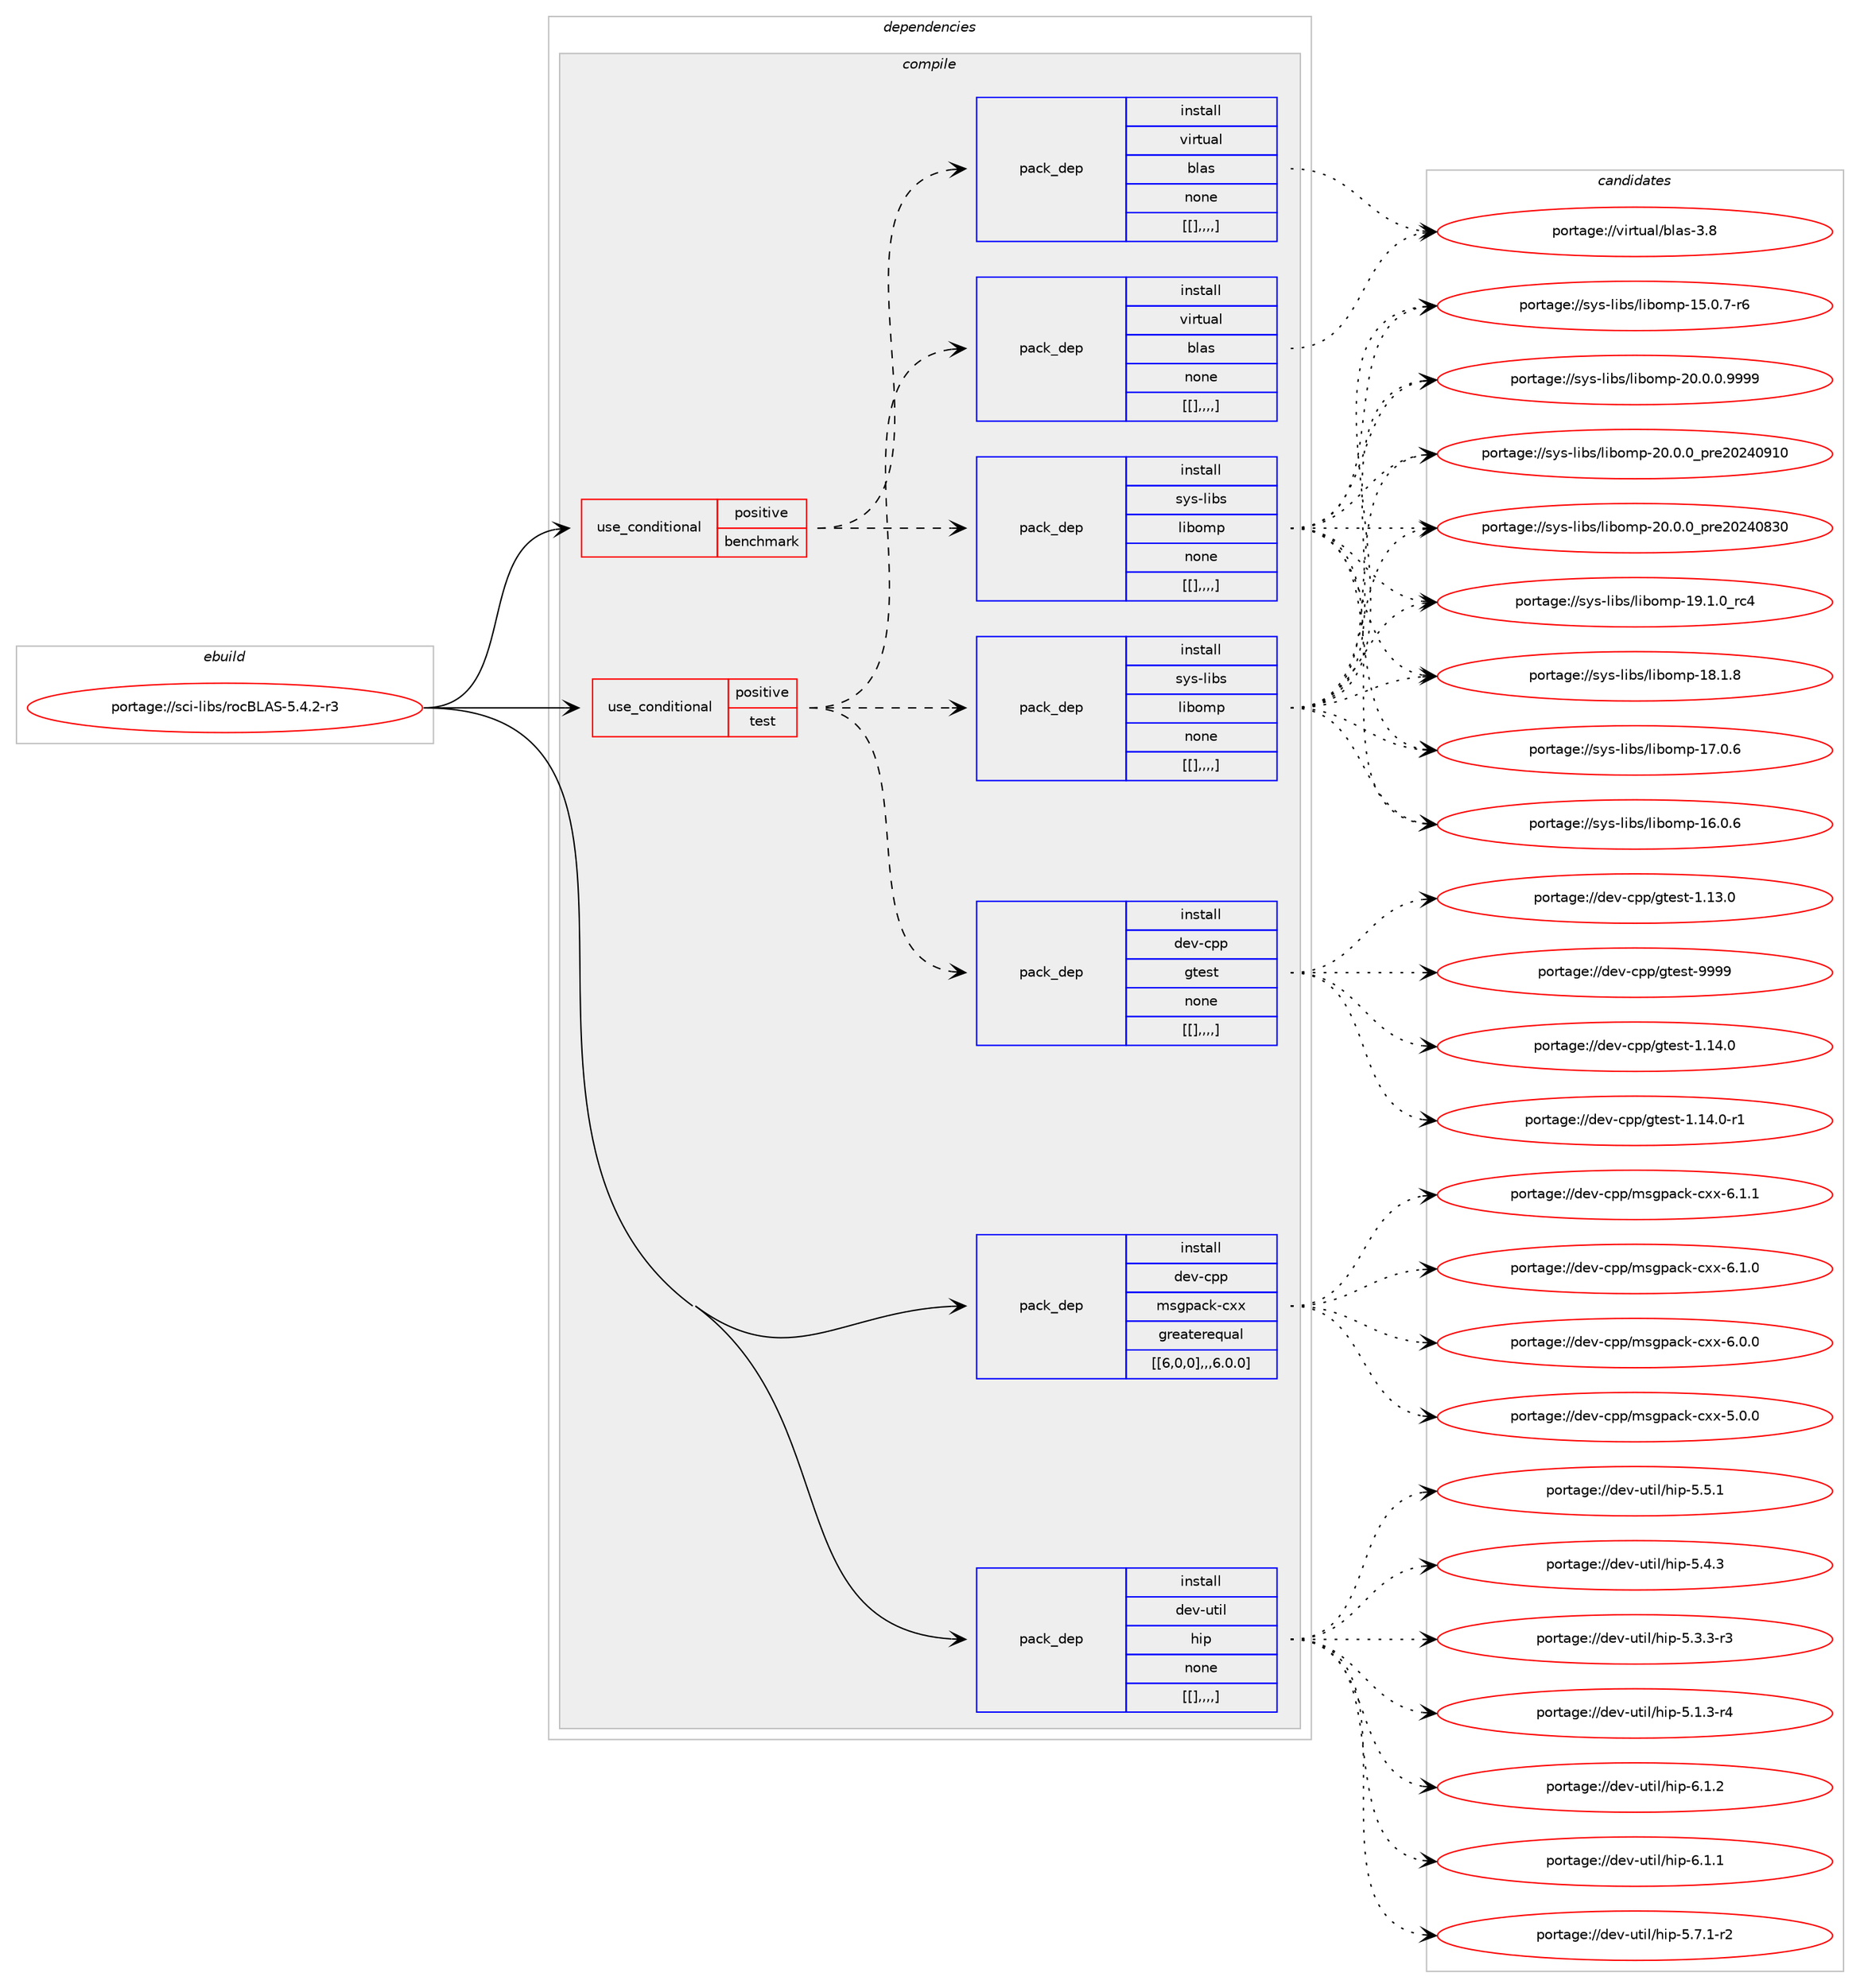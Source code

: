 digraph prolog {

# *************
# Graph options
# *************

newrank=true;
concentrate=true;
compound=true;
graph [rankdir=LR,fontname=Helvetica,fontsize=10,ranksep=1.5];#, ranksep=2.5, nodesep=0.2];
edge  [arrowhead=vee];
node  [fontname=Helvetica,fontsize=10];

# **********
# The ebuild
# **********

subgraph cluster_leftcol {
color=gray;
label=<<i>ebuild</i>>;
id [label="portage://sci-libs/rocBLAS-5.4.2-r3", color=red, width=4, href="../sci-libs/rocBLAS-5.4.2-r3.svg"];
}

# ****************
# The dependencies
# ****************

subgraph cluster_midcol {
color=gray;
label=<<i>dependencies</i>>;
subgraph cluster_compile {
fillcolor="#eeeeee";
style=filled;
label=<<i>compile</i>>;
subgraph cond111316 {
dependency421351 [label=<<TABLE BORDER="0" CELLBORDER="1" CELLSPACING="0" CELLPADDING="4"><TR><TD ROWSPAN="3" CELLPADDING="10">use_conditional</TD></TR><TR><TD>positive</TD></TR><TR><TD>benchmark</TD></TR></TABLE>>, shape=none, color=red];
subgraph pack307025 {
dependency421352 [label=<<TABLE BORDER="0" CELLBORDER="1" CELLSPACING="0" CELLPADDING="4" WIDTH="220"><TR><TD ROWSPAN="6" CELLPADDING="30">pack_dep</TD></TR><TR><TD WIDTH="110">install</TD></TR><TR><TD>virtual</TD></TR><TR><TD>blas</TD></TR><TR><TD>none</TD></TR><TR><TD>[[],,,,]</TD></TR></TABLE>>, shape=none, color=blue];
}
dependency421351:e -> dependency421352:w [weight=20,style="dashed",arrowhead="vee"];
subgraph pack307026 {
dependency421353 [label=<<TABLE BORDER="0" CELLBORDER="1" CELLSPACING="0" CELLPADDING="4" WIDTH="220"><TR><TD ROWSPAN="6" CELLPADDING="30">pack_dep</TD></TR><TR><TD WIDTH="110">install</TD></TR><TR><TD>sys-libs</TD></TR><TR><TD>libomp</TD></TR><TR><TD>none</TD></TR><TR><TD>[[],,,,]</TD></TR></TABLE>>, shape=none, color=blue];
}
dependency421351:e -> dependency421353:w [weight=20,style="dashed",arrowhead="vee"];
}
id:e -> dependency421351:w [weight=20,style="solid",arrowhead="vee"];
subgraph cond111317 {
dependency421354 [label=<<TABLE BORDER="0" CELLBORDER="1" CELLSPACING="0" CELLPADDING="4"><TR><TD ROWSPAN="3" CELLPADDING="10">use_conditional</TD></TR><TR><TD>positive</TD></TR><TR><TD>test</TD></TR></TABLE>>, shape=none, color=red];
subgraph pack307027 {
dependency421355 [label=<<TABLE BORDER="0" CELLBORDER="1" CELLSPACING="0" CELLPADDING="4" WIDTH="220"><TR><TD ROWSPAN="6" CELLPADDING="30">pack_dep</TD></TR><TR><TD WIDTH="110">install</TD></TR><TR><TD>virtual</TD></TR><TR><TD>blas</TD></TR><TR><TD>none</TD></TR><TR><TD>[[],,,,]</TD></TR></TABLE>>, shape=none, color=blue];
}
dependency421354:e -> dependency421355:w [weight=20,style="dashed",arrowhead="vee"];
subgraph pack307028 {
dependency421356 [label=<<TABLE BORDER="0" CELLBORDER="1" CELLSPACING="0" CELLPADDING="4" WIDTH="220"><TR><TD ROWSPAN="6" CELLPADDING="30">pack_dep</TD></TR><TR><TD WIDTH="110">install</TD></TR><TR><TD>dev-cpp</TD></TR><TR><TD>gtest</TD></TR><TR><TD>none</TD></TR><TR><TD>[[],,,,]</TD></TR></TABLE>>, shape=none, color=blue];
}
dependency421354:e -> dependency421356:w [weight=20,style="dashed",arrowhead="vee"];
subgraph pack307029 {
dependency421357 [label=<<TABLE BORDER="0" CELLBORDER="1" CELLSPACING="0" CELLPADDING="4" WIDTH="220"><TR><TD ROWSPAN="6" CELLPADDING="30">pack_dep</TD></TR><TR><TD WIDTH="110">install</TD></TR><TR><TD>sys-libs</TD></TR><TR><TD>libomp</TD></TR><TR><TD>none</TD></TR><TR><TD>[[],,,,]</TD></TR></TABLE>>, shape=none, color=blue];
}
dependency421354:e -> dependency421357:w [weight=20,style="dashed",arrowhead="vee"];
}
id:e -> dependency421354:w [weight=20,style="solid",arrowhead="vee"];
subgraph pack307030 {
dependency421358 [label=<<TABLE BORDER="0" CELLBORDER="1" CELLSPACING="0" CELLPADDING="4" WIDTH="220"><TR><TD ROWSPAN="6" CELLPADDING="30">pack_dep</TD></TR><TR><TD WIDTH="110">install</TD></TR><TR><TD>dev-cpp</TD></TR><TR><TD>msgpack-cxx</TD></TR><TR><TD>greaterequal</TD></TR><TR><TD>[[6,0,0],,,6.0.0]</TD></TR></TABLE>>, shape=none, color=blue];
}
id:e -> dependency421358:w [weight=20,style="solid",arrowhead="vee"];
subgraph pack307031 {
dependency421359 [label=<<TABLE BORDER="0" CELLBORDER="1" CELLSPACING="0" CELLPADDING="4" WIDTH="220"><TR><TD ROWSPAN="6" CELLPADDING="30">pack_dep</TD></TR><TR><TD WIDTH="110">install</TD></TR><TR><TD>dev-util</TD></TR><TR><TD>hip</TD></TR><TR><TD>none</TD></TR><TR><TD>[[],,,,]</TD></TR></TABLE>>, shape=none, color=blue];
}
id:e -> dependency421359:w [weight=20,style="solid",arrowhead="vee"];
}
subgraph cluster_compileandrun {
fillcolor="#eeeeee";
style=filled;
label=<<i>compile and run</i>>;
}
subgraph cluster_run {
fillcolor="#eeeeee";
style=filled;
label=<<i>run</i>>;
}
}

# **************
# The candidates
# **************

subgraph cluster_choices {
rank=same;
color=gray;
label=<<i>candidates</i>>;

subgraph choice307025 {
color=black;
nodesep=1;
choice1181051141161179710847981089711545514656 [label="portage://virtual/blas-3.8", color=red, width=4,href="../virtual/blas-3.8.svg"];
dependency421352:e -> choice1181051141161179710847981089711545514656:w [style=dotted,weight="100"];
}
subgraph choice307026 {
color=black;
nodesep=1;
choice11512111545108105981154710810598111109112455048464846484657575757 [label="portage://sys-libs/libomp-20.0.0.9999", color=red, width=4,href="../sys-libs/libomp-20.0.0.9999.svg"];
choice1151211154510810598115471081059811110911245504846484648951121141015048505248574948 [label="portage://sys-libs/libomp-20.0.0_pre20240910", color=red, width=4,href="../sys-libs/libomp-20.0.0_pre20240910.svg"];
choice1151211154510810598115471081059811110911245504846484648951121141015048505248565148 [label="portage://sys-libs/libomp-20.0.0_pre20240830", color=red, width=4,href="../sys-libs/libomp-20.0.0_pre20240830.svg"];
choice1151211154510810598115471081059811110911245495746494648951149952 [label="portage://sys-libs/libomp-19.1.0_rc4", color=red, width=4,href="../sys-libs/libomp-19.1.0_rc4.svg"];
choice1151211154510810598115471081059811110911245495646494656 [label="portage://sys-libs/libomp-18.1.8", color=red, width=4,href="../sys-libs/libomp-18.1.8.svg"];
choice1151211154510810598115471081059811110911245495546484654 [label="portage://sys-libs/libomp-17.0.6", color=red, width=4,href="../sys-libs/libomp-17.0.6.svg"];
choice1151211154510810598115471081059811110911245495446484654 [label="portage://sys-libs/libomp-16.0.6", color=red, width=4,href="../sys-libs/libomp-16.0.6.svg"];
choice11512111545108105981154710810598111109112454953464846554511454 [label="portage://sys-libs/libomp-15.0.7-r6", color=red, width=4,href="../sys-libs/libomp-15.0.7-r6.svg"];
dependency421353:e -> choice11512111545108105981154710810598111109112455048464846484657575757:w [style=dotted,weight="100"];
dependency421353:e -> choice1151211154510810598115471081059811110911245504846484648951121141015048505248574948:w [style=dotted,weight="100"];
dependency421353:e -> choice1151211154510810598115471081059811110911245504846484648951121141015048505248565148:w [style=dotted,weight="100"];
dependency421353:e -> choice1151211154510810598115471081059811110911245495746494648951149952:w [style=dotted,weight="100"];
dependency421353:e -> choice1151211154510810598115471081059811110911245495646494656:w [style=dotted,weight="100"];
dependency421353:e -> choice1151211154510810598115471081059811110911245495546484654:w [style=dotted,weight="100"];
dependency421353:e -> choice1151211154510810598115471081059811110911245495446484654:w [style=dotted,weight="100"];
dependency421353:e -> choice11512111545108105981154710810598111109112454953464846554511454:w [style=dotted,weight="100"];
}
subgraph choice307027 {
color=black;
nodesep=1;
choice1181051141161179710847981089711545514656 [label="portage://virtual/blas-3.8", color=red, width=4,href="../virtual/blas-3.8.svg"];
dependency421355:e -> choice1181051141161179710847981089711545514656:w [style=dotted,weight="100"];
}
subgraph choice307028 {
color=black;
nodesep=1;
choice1001011184599112112471031161011151164557575757 [label="portage://dev-cpp/gtest-9999", color=red, width=4,href="../dev-cpp/gtest-9999.svg"];
choice100101118459911211247103116101115116454946495246484511449 [label="portage://dev-cpp/gtest-1.14.0-r1", color=red, width=4,href="../dev-cpp/gtest-1.14.0-r1.svg"];
choice10010111845991121124710311610111511645494649524648 [label="portage://dev-cpp/gtest-1.14.0", color=red, width=4,href="../dev-cpp/gtest-1.14.0.svg"];
choice10010111845991121124710311610111511645494649514648 [label="portage://dev-cpp/gtest-1.13.0", color=red, width=4,href="../dev-cpp/gtest-1.13.0.svg"];
dependency421356:e -> choice1001011184599112112471031161011151164557575757:w [style=dotted,weight="100"];
dependency421356:e -> choice100101118459911211247103116101115116454946495246484511449:w [style=dotted,weight="100"];
dependency421356:e -> choice10010111845991121124710311610111511645494649524648:w [style=dotted,weight="100"];
dependency421356:e -> choice10010111845991121124710311610111511645494649514648:w [style=dotted,weight="100"];
}
subgraph choice307029 {
color=black;
nodesep=1;
choice11512111545108105981154710810598111109112455048464846484657575757 [label="portage://sys-libs/libomp-20.0.0.9999", color=red, width=4,href="../sys-libs/libomp-20.0.0.9999.svg"];
choice1151211154510810598115471081059811110911245504846484648951121141015048505248574948 [label="portage://sys-libs/libomp-20.0.0_pre20240910", color=red, width=4,href="../sys-libs/libomp-20.0.0_pre20240910.svg"];
choice1151211154510810598115471081059811110911245504846484648951121141015048505248565148 [label="portage://sys-libs/libomp-20.0.0_pre20240830", color=red, width=4,href="../sys-libs/libomp-20.0.0_pre20240830.svg"];
choice1151211154510810598115471081059811110911245495746494648951149952 [label="portage://sys-libs/libomp-19.1.0_rc4", color=red, width=4,href="../sys-libs/libomp-19.1.0_rc4.svg"];
choice1151211154510810598115471081059811110911245495646494656 [label="portage://sys-libs/libomp-18.1.8", color=red, width=4,href="../sys-libs/libomp-18.1.8.svg"];
choice1151211154510810598115471081059811110911245495546484654 [label="portage://sys-libs/libomp-17.0.6", color=red, width=4,href="../sys-libs/libomp-17.0.6.svg"];
choice1151211154510810598115471081059811110911245495446484654 [label="portage://sys-libs/libomp-16.0.6", color=red, width=4,href="../sys-libs/libomp-16.0.6.svg"];
choice11512111545108105981154710810598111109112454953464846554511454 [label="portage://sys-libs/libomp-15.0.7-r6", color=red, width=4,href="../sys-libs/libomp-15.0.7-r6.svg"];
dependency421357:e -> choice11512111545108105981154710810598111109112455048464846484657575757:w [style=dotted,weight="100"];
dependency421357:e -> choice1151211154510810598115471081059811110911245504846484648951121141015048505248574948:w [style=dotted,weight="100"];
dependency421357:e -> choice1151211154510810598115471081059811110911245504846484648951121141015048505248565148:w [style=dotted,weight="100"];
dependency421357:e -> choice1151211154510810598115471081059811110911245495746494648951149952:w [style=dotted,weight="100"];
dependency421357:e -> choice1151211154510810598115471081059811110911245495646494656:w [style=dotted,weight="100"];
dependency421357:e -> choice1151211154510810598115471081059811110911245495546484654:w [style=dotted,weight="100"];
dependency421357:e -> choice1151211154510810598115471081059811110911245495446484654:w [style=dotted,weight="100"];
dependency421357:e -> choice11512111545108105981154710810598111109112454953464846554511454:w [style=dotted,weight="100"];
}
subgraph choice307030 {
color=black;
nodesep=1;
choice10010111845991121124710911510311297991074599120120455446494649 [label="portage://dev-cpp/msgpack-cxx-6.1.1", color=red, width=4,href="../dev-cpp/msgpack-cxx-6.1.1.svg"];
choice10010111845991121124710911510311297991074599120120455446494648 [label="portage://dev-cpp/msgpack-cxx-6.1.0", color=red, width=4,href="../dev-cpp/msgpack-cxx-6.1.0.svg"];
choice10010111845991121124710911510311297991074599120120455446484648 [label="portage://dev-cpp/msgpack-cxx-6.0.0", color=red, width=4,href="../dev-cpp/msgpack-cxx-6.0.0.svg"];
choice10010111845991121124710911510311297991074599120120455346484648 [label="portage://dev-cpp/msgpack-cxx-5.0.0", color=red, width=4,href="../dev-cpp/msgpack-cxx-5.0.0.svg"];
dependency421358:e -> choice10010111845991121124710911510311297991074599120120455446494649:w [style=dotted,weight="100"];
dependency421358:e -> choice10010111845991121124710911510311297991074599120120455446494648:w [style=dotted,weight="100"];
dependency421358:e -> choice10010111845991121124710911510311297991074599120120455446484648:w [style=dotted,weight="100"];
dependency421358:e -> choice10010111845991121124710911510311297991074599120120455346484648:w [style=dotted,weight="100"];
}
subgraph choice307031 {
color=black;
nodesep=1;
choice1001011184511711610510847104105112455446494650 [label="portage://dev-util/hip-6.1.2", color=red, width=4,href="../dev-util/hip-6.1.2.svg"];
choice1001011184511711610510847104105112455446494649 [label="portage://dev-util/hip-6.1.1", color=red, width=4,href="../dev-util/hip-6.1.1.svg"];
choice10010111845117116105108471041051124553465546494511450 [label="portage://dev-util/hip-5.7.1-r2", color=red, width=4,href="../dev-util/hip-5.7.1-r2.svg"];
choice1001011184511711610510847104105112455346534649 [label="portage://dev-util/hip-5.5.1", color=red, width=4,href="../dev-util/hip-5.5.1.svg"];
choice1001011184511711610510847104105112455346524651 [label="portage://dev-util/hip-5.4.3", color=red, width=4,href="../dev-util/hip-5.4.3.svg"];
choice10010111845117116105108471041051124553465146514511451 [label="portage://dev-util/hip-5.3.3-r3", color=red, width=4,href="../dev-util/hip-5.3.3-r3.svg"];
choice10010111845117116105108471041051124553464946514511452 [label="portage://dev-util/hip-5.1.3-r4", color=red, width=4,href="../dev-util/hip-5.1.3-r4.svg"];
dependency421359:e -> choice1001011184511711610510847104105112455446494650:w [style=dotted,weight="100"];
dependency421359:e -> choice1001011184511711610510847104105112455446494649:w [style=dotted,weight="100"];
dependency421359:e -> choice10010111845117116105108471041051124553465546494511450:w [style=dotted,weight="100"];
dependency421359:e -> choice1001011184511711610510847104105112455346534649:w [style=dotted,weight="100"];
dependency421359:e -> choice1001011184511711610510847104105112455346524651:w [style=dotted,weight="100"];
dependency421359:e -> choice10010111845117116105108471041051124553465146514511451:w [style=dotted,weight="100"];
dependency421359:e -> choice10010111845117116105108471041051124553464946514511452:w [style=dotted,weight="100"];
}
}

}
